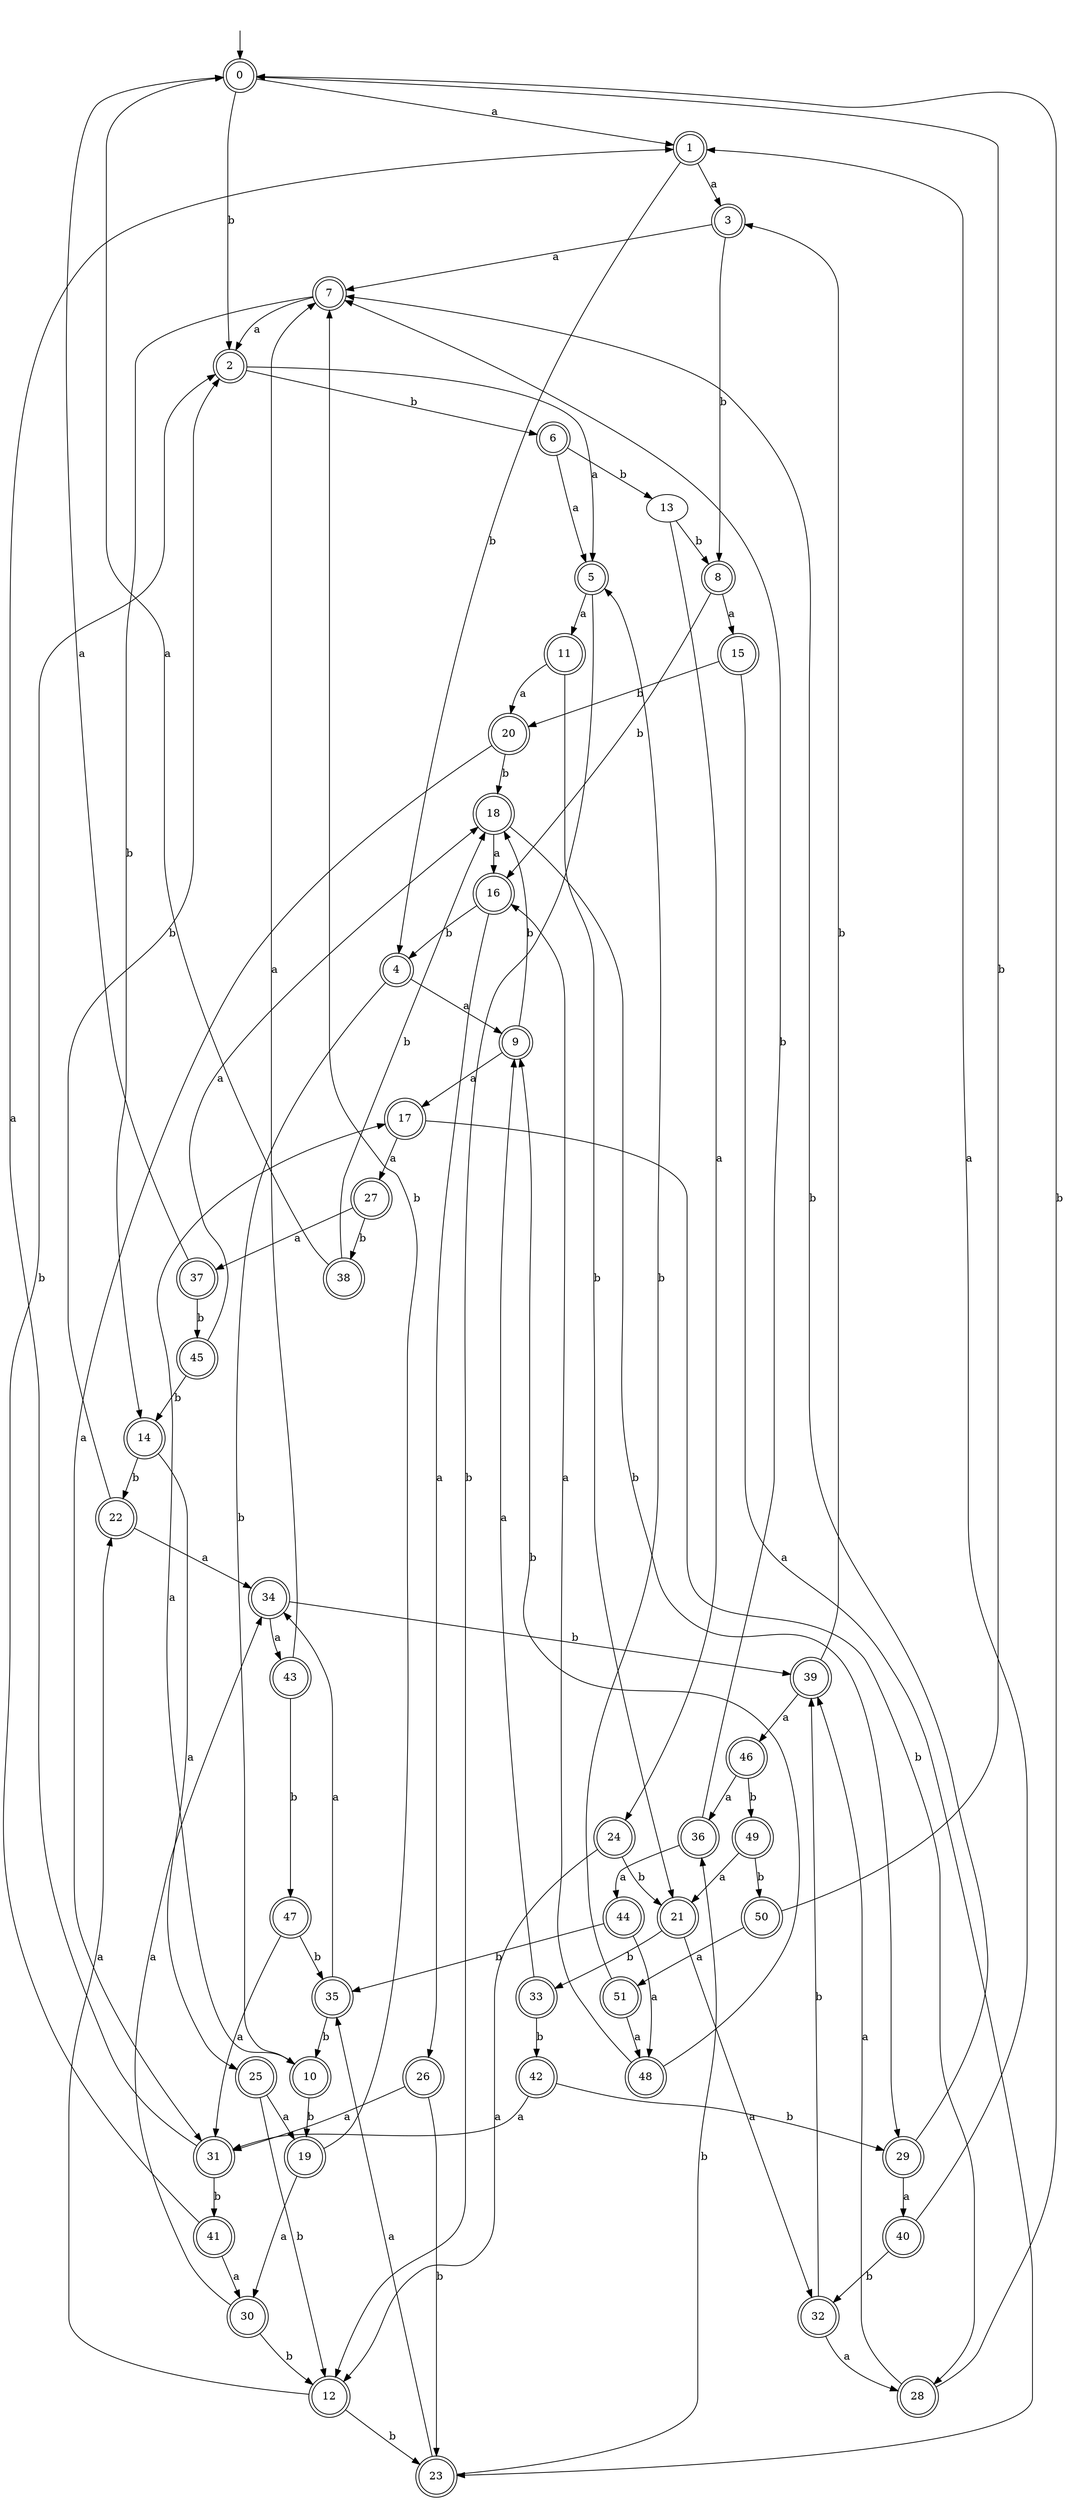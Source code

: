 digraph RandomDFA {
  __start0 [label="", shape=none];
  __start0 -> 0 [label=""];
  0 [shape=circle] [shape=doublecircle]
  0 -> 1 [label="a"]
  0 -> 2 [label="b"]
  1 [shape=doublecircle]
  1 -> 3 [label="a"]
  1 -> 4 [label="b"]
  2 [shape=doublecircle]
  2 -> 5 [label="a"]
  2 -> 6 [label="b"]
  3 [shape=doublecircle]
  3 -> 7 [label="a"]
  3 -> 8 [label="b"]
  4 [shape=doublecircle]
  4 -> 9 [label="a"]
  4 -> 10 [label="b"]
  5 [shape=doublecircle]
  5 -> 11 [label="a"]
  5 -> 12 [label="b"]
  6 [shape=doublecircle]
  6 -> 5 [label="a"]
  6 -> 13 [label="b"]
  7 [shape=doublecircle]
  7 -> 2 [label="a"]
  7 -> 14 [label="b"]
  8 [shape=doublecircle]
  8 -> 15 [label="a"]
  8 -> 16 [label="b"]
  9 [shape=doublecircle]
  9 -> 17 [label="a"]
  9 -> 18 [label="b"]
  10 [shape=doublecircle]
  10 -> 17 [label="a"]
  10 -> 19 [label="b"]
  11 [shape=doublecircle]
  11 -> 20 [label="a"]
  11 -> 21 [label="b"]
  12 [shape=doublecircle]
  12 -> 22 [label="a"]
  12 -> 23 [label="b"]
  13
  13 -> 24 [label="a"]
  13 -> 8 [label="b"]
  14 [shape=doublecircle]
  14 -> 25 [label="a"]
  14 -> 22 [label="b"]
  15 [shape=doublecircle]
  15 -> 23 [label="a"]
  15 -> 20 [label="b"]
  16 [shape=doublecircle]
  16 -> 26 [label="a"]
  16 -> 4 [label="b"]
  17 [shape=doublecircle]
  17 -> 27 [label="a"]
  17 -> 28 [label="b"]
  18 [shape=doublecircle]
  18 -> 16 [label="a"]
  18 -> 29 [label="b"]
  19 [shape=doublecircle]
  19 -> 30 [label="a"]
  19 -> 7 [label="b"]
  20 [shape=doublecircle]
  20 -> 31 [label="a"]
  20 -> 18 [label="b"]
  21 [shape=doublecircle]
  21 -> 32 [label="a"]
  21 -> 33 [label="b"]
  22 [shape=doublecircle]
  22 -> 34 [label="a"]
  22 -> 2 [label="b"]
  23 [shape=doublecircle]
  23 -> 35 [label="a"]
  23 -> 36 [label="b"]
  24 [shape=doublecircle]
  24 -> 12 [label="a"]
  24 -> 21 [label="b"]
  25 [shape=doublecircle]
  25 -> 19 [label="a"]
  25 -> 12 [label="b"]
  26 [shape=doublecircle]
  26 -> 31 [label="a"]
  26 -> 23 [label="b"]
  27 [shape=doublecircle]
  27 -> 37 [label="a"]
  27 -> 38 [label="b"]
  28 [shape=doublecircle]
  28 -> 39 [label="a"]
  28 -> 0 [label="b"]
  29 [shape=doublecircle]
  29 -> 40 [label="a"]
  29 -> 7 [label="b"]
  30 [shape=doublecircle]
  30 -> 34 [label="a"]
  30 -> 12 [label="b"]
  31 [shape=doublecircle]
  31 -> 1 [label="a"]
  31 -> 41 [label="b"]
  32 [shape=doublecircle]
  32 -> 28 [label="a"]
  32 -> 39 [label="b"]
  33 [shape=doublecircle]
  33 -> 9 [label="a"]
  33 -> 42 [label="b"]
  34 [shape=doublecircle]
  34 -> 43 [label="a"]
  34 -> 39 [label="b"]
  35 [shape=doublecircle]
  35 -> 34 [label="a"]
  35 -> 10 [label="b"]
  36 [shape=doublecircle]
  36 -> 44 [label="a"]
  36 -> 7 [label="b"]
  37 [shape=doublecircle]
  37 -> 0 [label="a"]
  37 -> 45 [label="b"]
  38 [shape=doublecircle]
  38 -> 0 [label="a"]
  38 -> 18 [label="b"]
  39 [shape=doublecircle]
  39 -> 46 [label="a"]
  39 -> 3 [label="b"]
  40 [shape=doublecircle]
  40 -> 1 [label="a"]
  40 -> 32 [label="b"]
  41 [shape=doublecircle]
  41 -> 30 [label="a"]
  41 -> 2 [label="b"]
  42 [shape=doublecircle]
  42 -> 31 [label="a"]
  42 -> 29 [label="b"]
  43 [shape=doublecircle]
  43 -> 7 [label="a"]
  43 -> 47 [label="b"]
  44 [shape=doublecircle]
  44 -> 48 [label="a"]
  44 -> 35 [label="b"]
  45 [shape=doublecircle]
  45 -> 18 [label="a"]
  45 -> 14 [label="b"]
  46 [shape=doublecircle]
  46 -> 36 [label="a"]
  46 -> 49 [label="b"]
  47 [shape=doublecircle]
  47 -> 31 [label="a"]
  47 -> 35 [label="b"]
  48 [shape=doublecircle]
  48 -> 16 [label="a"]
  48 -> 9 [label="b"]
  49 [shape=doublecircle]
  49 -> 21 [label="a"]
  49 -> 50 [label="b"]
  50 [shape=doublecircle]
  50 -> 51 [label="a"]
  50 -> 0 [label="b"]
  51 [shape=doublecircle]
  51 -> 48 [label="a"]
  51 -> 5 [label="b"]
}
